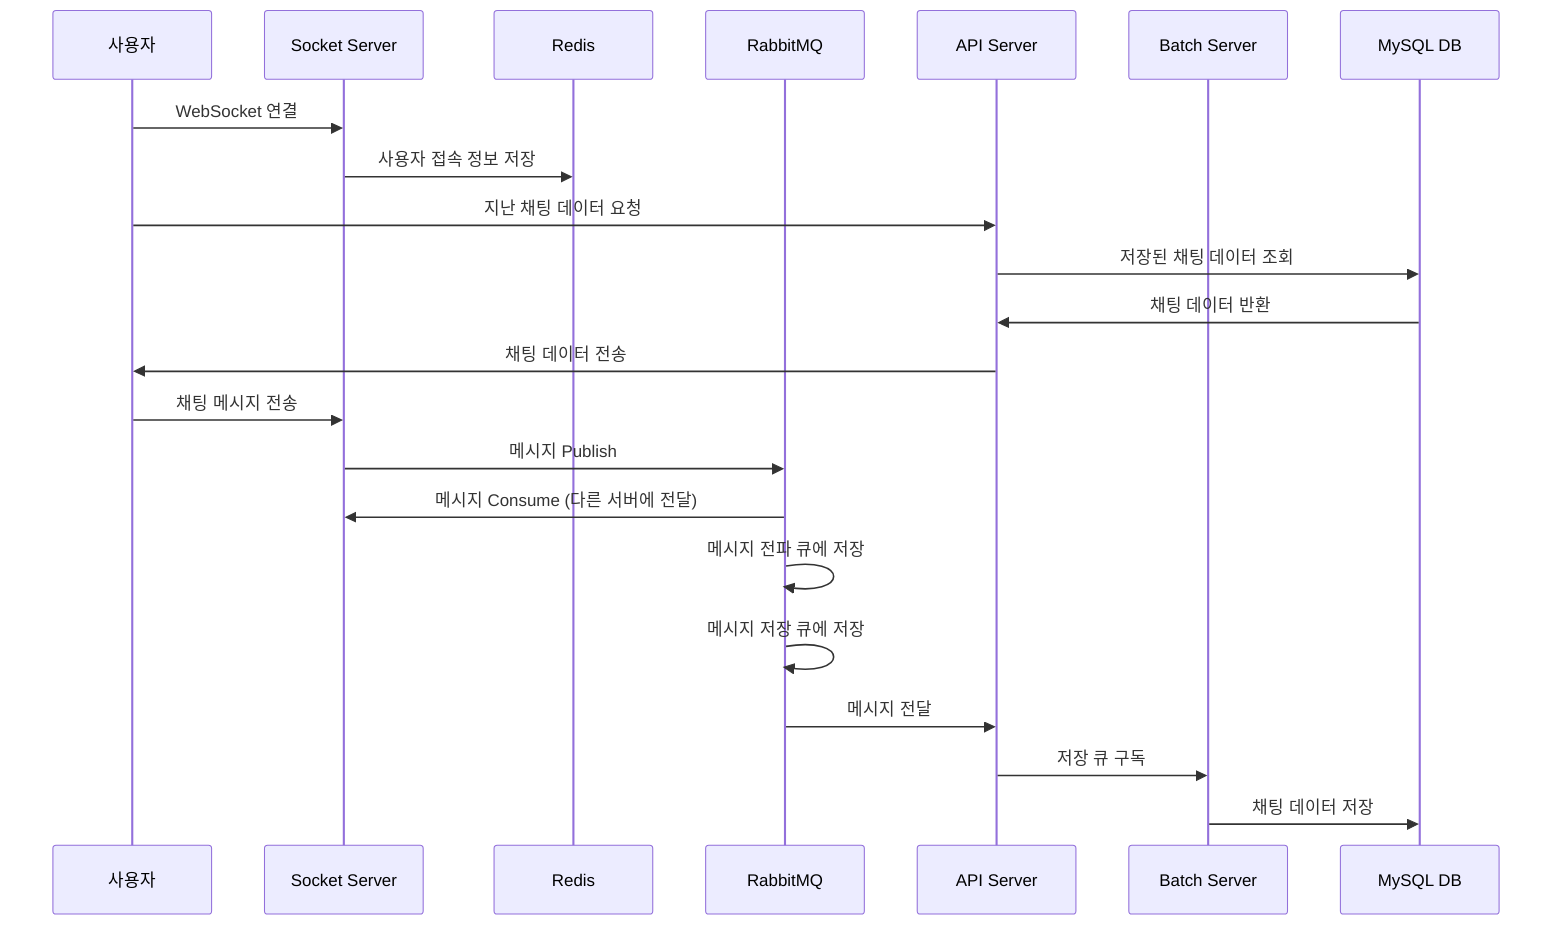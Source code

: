 sequenceDiagram
    participant User as 사용자
    participant SocketServer as Socket Server
    participant Redis as Redis
    participant RabbitMQ as RabbitMQ
    participant APIServer as API Server
    participant BatchServer as Batch Server
    participant MySQL as MySQL DB

    User ->> SocketServer: WebSocket 연결
    SocketServer ->> Redis: 사용자 접속 정보 저장
    User ->> APIServer: 지난 채팅 데이터 요청
    APIServer ->> MySQL: 저장된 채팅 데이터 조회
    MySQL ->> APIServer: 채팅 데이터 반환
    APIServer ->> User: 채팅 데이터 전송
    User ->> SocketServer: 채팅 메시지 전송
    SocketServer ->> RabbitMQ: 메시지 Publish
    RabbitMQ ->> SocketServer: 메시지 Consume (다른 서버에 전달)
    RabbitMQ ->> RabbitMQ: 메시지 전파 큐에 저장
    RabbitMQ ->> RabbitMQ: 메시지 저장 큐에 저장
    RabbitMQ ->> APIServer: 메시지 전달
    APIServer ->> BatchServer: 저장 큐 구독
    BatchServer ->> MySQL: 채팅 데이터 저장